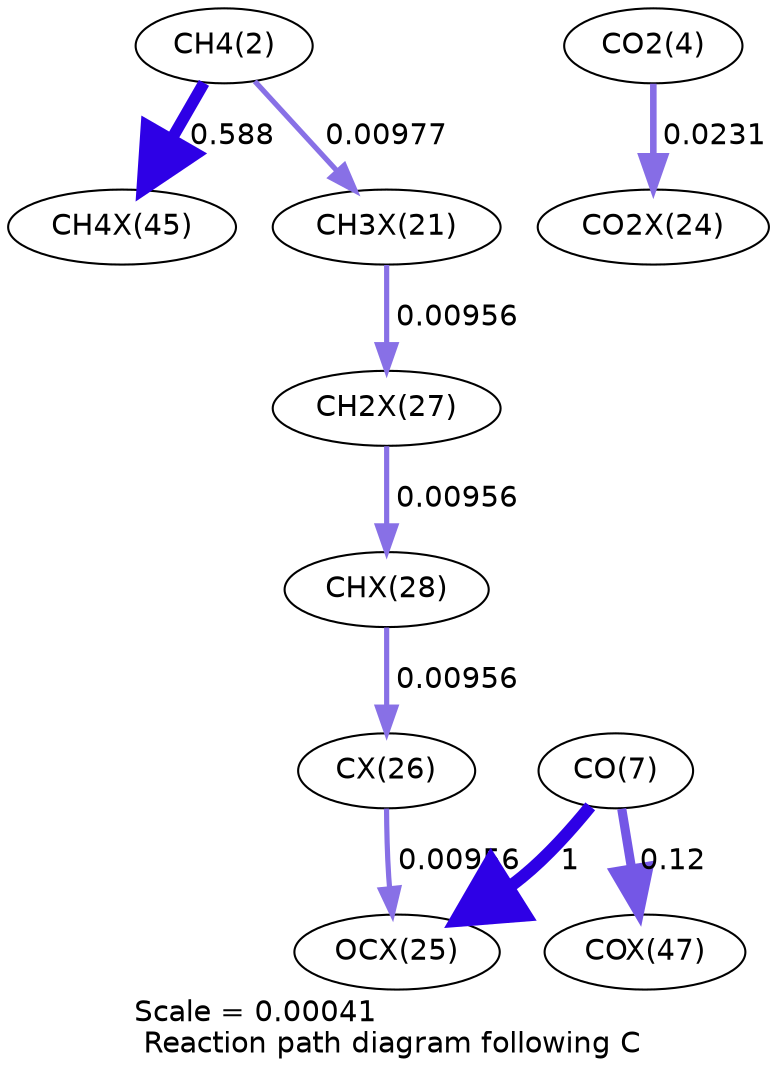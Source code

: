 digraph reaction_paths {
center=1;
s4 -> s32[fontname="Helvetica", penwidth=5.6, arrowsize=2.8, color="0.7, 1.09, 0.9"
, label=" 0.588"];
s4 -> s24[fontname="Helvetica", penwidth=2.51, arrowsize=1.25, color="0.7, 0.51, 0.9"
, label=" 0.00977"];
s24 -> s30[fontname="Helvetica", penwidth=2.49, arrowsize=1.24, color="0.7, 0.51, 0.9"
, label=" 0.00956"];
s30 -> s31[fontname="Helvetica", penwidth=2.49, arrowsize=1.24, color="0.7, 0.51, 0.9"
, label=" 0.00956"];
s31 -> s29[fontname="Helvetica", penwidth=2.49, arrowsize=1.24, color="0.7, 0.51, 0.9"
, label=" 0.00956"];
s29 -> s28[fontname="Helvetica", penwidth=2.49, arrowsize=1.24, color="0.7, 0.51, 0.9"
, label=" 0.00956"];
s9 -> s28[fontname="Helvetica", penwidth=6, arrowsize=3, color="0.7, 1.5, 0.9"
, label=" 1"];
s9 -> s34[fontname="Helvetica", penwidth=4.4, arrowsize=2.2, color="0.7, 0.62, 0.9"
, label=" 0.12"];
s6 -> s27[fontname="Helvetica", penwidth=3.16, arrowsize=1.58, color="0.7, 0.523, 0.9"
, label=" 0.0231"];
s4 [ fontname="Helvetica", label="CH4(2)"];
s6 [ fontname="Helvetica", label="CO2(4)"];
s9 [ fontname="Helvetica", label="CO(7)"];
s24 [ fontname="Helvetica", label="CH3X(21)"];
s27 [ fontname="Helvetica", label="CO2X(24)"];
s28 [ fontname="Helvetica", label="OCX(25)"];
s29 [ fontname="Helvetica", label="CX(26)"];
s30 [ fontname="Helvetica", label="CH2X(27)"];
s31 [ fontname="Helvetica", label="CHX(28)"];
s32 [ fontname="Helvetica", label="CH4X(45)"];
s34 [ fontname="Helvetica", label="COX(47)"];
 label = "Scale = 0.00041\l Reaction path diagram following C";
 fontname = "Helvetica";
}
